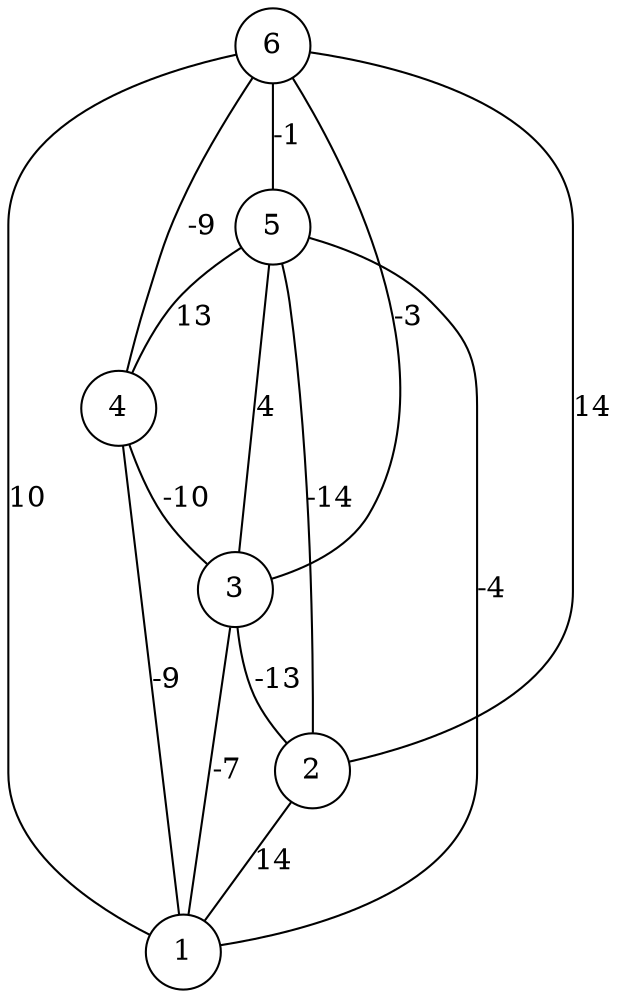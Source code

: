 graph { 
	 fontname="Helvetica,Arial,sans-serif" 
	 node [shape = circle]; 
	 6 -- 1 [label = "10"];
	 6 -- 2 [label = "14"];
	 6 -- 3 [label = "-3"];
	 6 -- 4 [label = "-9"];
	 6 -- 5 [label = "-1"];
	 5 -- 1 [label = "-4"];
	 5 -- 2 [label = "-14"];
	 5 -- 3 [label = "4"];
	 5 -- 4 [label = "13"];
	 4 -- 1 [label = "-9"];
	 4 -- 3 [label = "-10"];
	 3 -- 1 [label = "-7"];
	 3 -- 2 [label = "-13"];
	 2 -- 1 [label = "14"];
	 1;
	 2;
	 3;
	 4;
	 5;
	 6;
}
